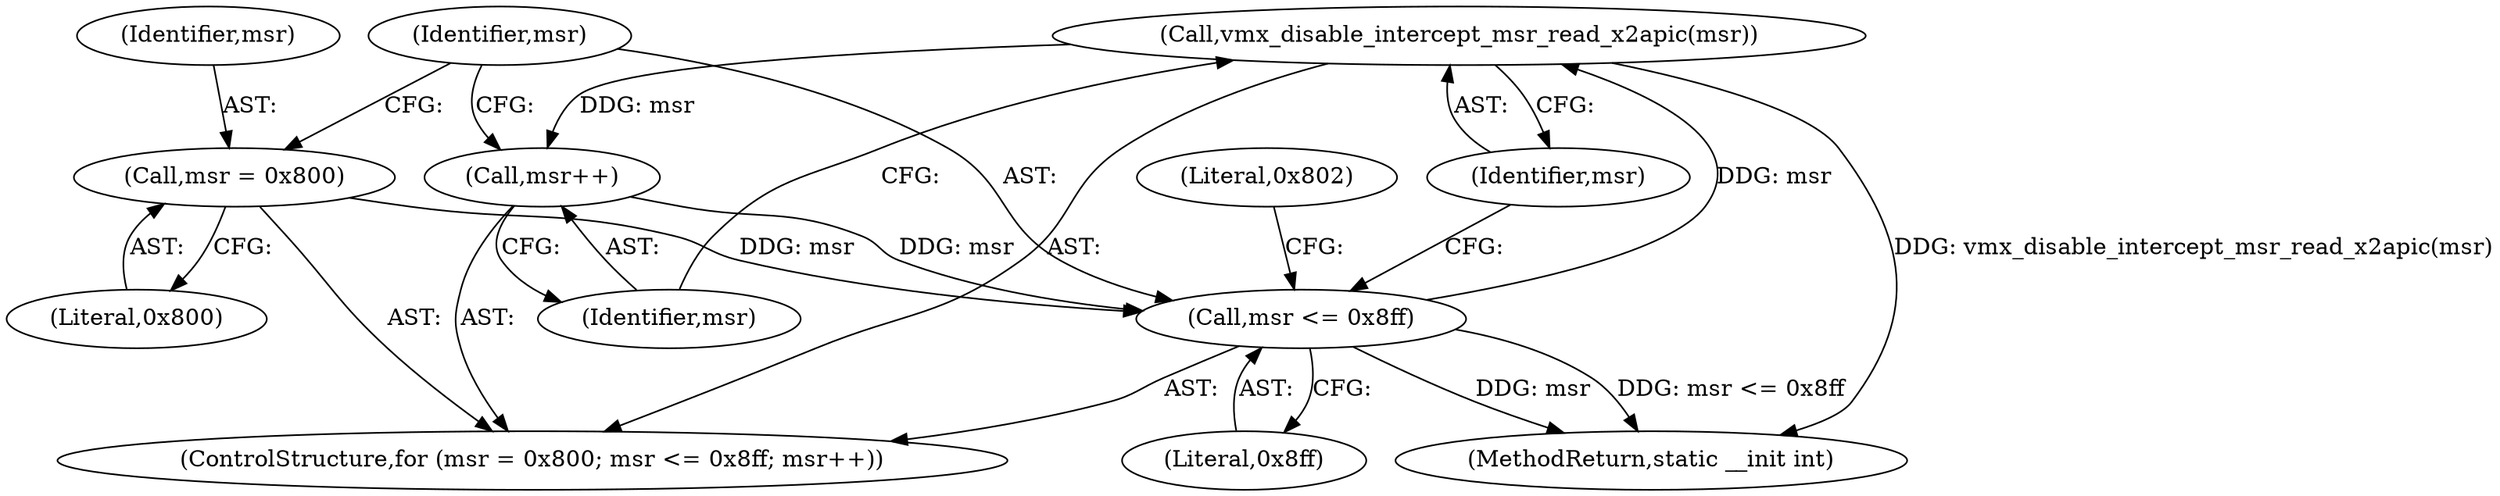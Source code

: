 digraph "0_linux_3ce424e45411cf5a13105e0386b6ecf6eeb4f66f@API" {
"1000418" [label="(Call,vmx_disable_intercept_msr_read_x2apic(msr))"];
"1000413" [label="(Call,msr <= 0x8ff)"];
"1000410" [label="(Call,msr = 0x800)"];
"1000416" [label="(Call,msr++)"];
"1000418" [label="(Call,vmx_disable_intercept_msr_read_x2apic(msr))"];
"1000413" [label="(Call,msr <= 0x8ff)"];
"1000416" [label="(Call,msr++)"];
"1000417" [label="(Identifier,msr)"];
"1000418" [label="(Call,vmx_disable_intercept_msr_read_x2apic(msr))"];
"1000411" [label="(Identifier,msr)"];
"1000414" [label="(Identifier,msr)"];
"1000529" [label="(MethodReturn,static __init int)"];
"1000419" [label="(Identifier,msr)"];
"1000410" [label="(Call,msr = 0x800)"];
"1000412" [label="(Literal,0x800)"];
"1000409" [label="(ControlStructure,for (msr = 0x800; msr <= 0x8ff; msr++))"];
"1000415" [label="(Literal,0x8ff)"];
"1000421" [label="(Literal,0x802)"];
"1000418" -> "1000409"  [label="AST: "];
"1000418" -> "1000419"  [label="CFG: "];
"1000419" -> "1000418"  [label="AST: "];
"1000417" -> "1000418"  [label="CFG: "];
"1000418" -> "1000529"  [label="DDG: vmx_disable_intercept_msr_read_x2apic(msr)"];
"1000418" -> "1000416"  [label="DDG: msr"];
"1000413" -> "1000418"  [label="DDG: msr"];
"1000413" -> "1000409"  [label="AST: "];
"1000413" -> "1000415"  [label="CFG: "];
"1000414" -> "1000413"  [label="AST: "];
"1000415" -> "1000413"  [label="AST: "];
"1000419" -> "1000413"  [label="CFG: "];
"1000421" -> "1000413"  [label="CFG: "];
"1000413" -> "1000529"  [label="DDG: msr"];
"1000413" -> "1000529"  [label="DDG: msr <= 0x8ff"];
"1000410" -> "1000413"  [label="DDG: msr"];
"1000416" -> "1000413"  [label="DDG: msr"];
"1000410" -> "1000409"  [label="AST: "];
"1000410" -> "1000412"  [label="CFG: "];
"1000411" -> "1000410"  [label="AST: "];
"1000412" -> "1000410"  [label="AST: "];
"1000414" -> "1000410"  [label="CFG: "];
"1000416" -> "1000409"  [label="AST: "];
"1000416" -> "1000417"  [label="CFG: "];
"1000417" -> "1000416"  [label="AST: "];
"1000414" -> "1000416"  [label="CFG: "];
}
